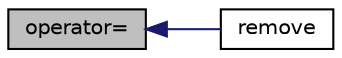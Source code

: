 digraph "operator="
{
  bgcolor="transparent";
  edge [fontname="Helvetica",fontsize="10",labelfontname="Helvetica",labelfontsize="10"];
  node [fontname="Helvetica",fontsize="10",shape=record];
  rankdir="LR";
  Node4990 [label="operator=",height=0.2,width=0.4,color="black", fillcolor="grey75", style="filled", fontcolor="black"];
  Node4990 -> Node4991 [dir="back",color="midnightblue",fontsize="10",style="solid",fontname="Helvetica"];
  Node4991 [label="remove",height=0.2,width=0.4,color="black",URL="$a26933.html#adf477ccb4d4120d200e003e622b3b35e",tooltip="Remove and return specified by iterator. "];
}
